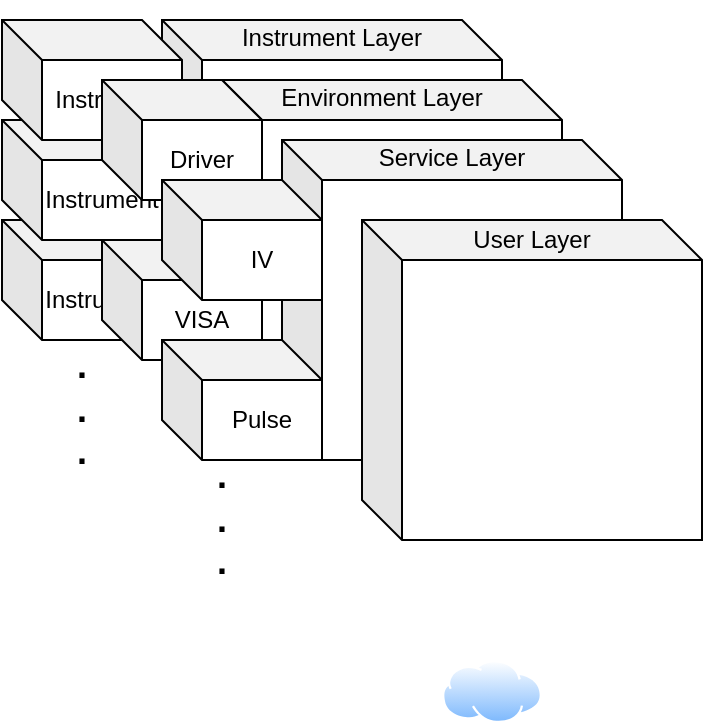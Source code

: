 <mxfile version="13.8.8" type="github" pages="4">
  <diagram id="h-QXYd1HctZo2Xr5YikN" name="local">
    <mxGraphModel dx="1079" dy="638" grid="1" gridSize="10" guides="1" tooltips="1" connect="1" arrows="1" fold="1" page="1" pageScale="1" pageWidth="1169" pageHeight="827" math="0" shadow="0">
      <root>
        <mxCell id="0" />
        <mxCell id="1" parent="0" />
        <mxCell id="xguwrIu2RCutDX77t30J-1" value="" style="shape=cube;whiteSpace=wrap;html=1;boundedLbl=1;backgroundOutline=1;darkOpacity=0.05;darkOpacity2=0.1;" vertex="1" parent="1">
          <mxGeometry x="190" y="220" width="170" height="160" as="geometry" />
        </mxCell>
        <mxCell id="xguwrIu2RCutDX77t30J-2" value="" style="shape=cube;whiteSpace=wrap;html=1;boundedLbl=1;backgroundOutline=1;darkOpacity=0.05;darkOpacity2=0.1;" vertex="1" parent="1">
          <mxGeometry x="220" y="250" width="170" height="160" as="geometry" />
        </mxCell>
        <mxCell id="xguwrIu2RCutDX77t30J-3" value="" style="shape=cube;whiteSpace=wrap;html=1;boundedLbl=1;backgroundOutline=1;darkOpacity=0.05;darkOpacity2=0.1;" vertex="1" parent="1">
          <mxGeometry x="250" y="280" width="170" height="160" as="geometry" />
        </mxCell>
        <mxCell id="xguwrIu2RCutDX77t30J-4" value="Instrument Layer" style="text;html=1;strokeColor=none;fillColor=none;align=center;verticalAlign=middle;whiteSpace=wrap;rounded=0;" vertex="1" parent="1">
          <mxGeometry x="215" y="210" width="120" height="37" as="geometry" />
        </mxCell>
        <mxCell id="xguwrIu2RCutDX77t30J-5" value="Instrument" style="shape=cube;whiteSpace=wrap;html=1;boundedLbl=1;backgroundOutline=1;darkOpacity=0.05;darkOpacity2=0.1;" vertex="1" parent="1">
          <mxGeometry x="110" y="320" width="80" height="60" as="geometry" />
        </mxCell>
        <mxCell id="xguwrIu2RCutDX77t30J-6" value="&lt;span&gt;Instrument&lt;/span&gt;" style="shape=cube;whiteSpace=wrap;html=1;boundedLbl=1;backgroundOutline=1;darkOpacity=0.05;darkOpacity2=0.1;" vertex="1" parent="1">
          <mxGeometry x="110" y="270" width="80" height="60" as="geometry" />
        </mxCell>
        <mxCell id="xguwrIu2RCutDX77t30J-7" value="&lt;span&gt;Instrument&lt;/span&gt;" style="shape=cube;whiteSpace=wrap;html=1;boundedLbl=1;backgroundOutline=1;darkOpacity=0.05;darkOpacity2=0.1;" vertex="1" parent="1">
          <mxGeometry x="110" y="220" width="90" height="60" as="geometry" />
        </mxCell>
        <mxCell id="xguwrIu2RCutDX77t30J-8" value="" style="shape=cube;whiteSpace=wrap;html=1;boundedLbl=1;backgroundOutline=1;darkOpacity=0.05;darkOpacity2=0.1;" vertex="1" parent="1">
          <mxGeometry x="290" y="320" width="170" height="160" as="geometry" />
        </mxCell>
        <mxCell id="xguwrIu2RCutDX77t30J-9" value="&lt;span&gt;Driver&lt;/span&gt;" style="shape=cube;whiteSpace=wrap;html=1;boundedLbl=1;backgroundOutline=1;darkOpacity=0.05;darkOpacity2=0.1;" vertex="1" parent="1">
          <mxGeometry x="160" y="250" width="80" height="60" as="geometry" />
        </mxCell>
        <mxCell id="xguwrIu2RCutDX77t30J-12" value="&lt;span&gt;VISA&lt;/span&gt;" style="shape=cube;whiteSpace=wrap;html=1;boundedLbl=1;backgroundOutline=1;darkOpacity=0.05;darkOpacity2=0.1;" vertex="1" parent="1">
          <mxGeometry x="160" y="330" width="80" height="60" as="geometry" />
        </mxCell>
        <mxCell id="xguwrIu2RCutDX77t30J-13" value="IV" style="shape=cube;whiteSpace=wrap;html=1;boundedLbl=1;backgroundOutline=1;darkOpacity=0.05;darkOpacity2=0.1;" vertex="1" parent="1">
          <mxGeometry x="190" y="300" width="80" height="60" as="geometry" />
        </mxCell>
        <mxCell id="xguwrIu2RCutDX77t30J-14" value="Pulse" style="shape=cube;whiteSpace=wrap;html=1;boundedLbl=1;backgroundOutline=1;darkOpacity=0.05;darkOpacity2=0.1;" vertex="1" parent="1">
          <mxGeometry x="190" y="380" width="80" height="60" as="geometry" />
        </mxCell>
        <mxCell id="xguwrIu2RCutDX77t30J-20" value="&lt;font style=&quot;font-size: 18px&quot;&gt;&lt;b&gt;.&lt;br&gt;.&lt;br&gt;.&lt;/b&gt;&lt;/font&gt;" style="text;html=1;strokeColor=none;fillColor=none;align=center;verticalAlign=middle;whiteSpace=wrap;rounded=0;sketch=0;" vertex="1" parent="1">
          <mxGeometry x="200" y="460" width="40" height="20" as="geometry" />
        </mxCell>
        <mxCell id="xguwrIu2RCutDX77t30J-21" value="&lt;font style=&quot;font-size: 18px&quot;&gt;&lt;b&gt;.&lt;br&gt;.&lt;br&gt;.&lt;/b&gt;&lt;/font&gt;" style="text;html=1;strokeColor=none;fillColor=none;align=center;verticalAlign=middle;whiteSpace=wrap;rounded=0;sketch=0;" vertex="1" parent="1">
          <mxGeometry x="130" y="380" width="40" height="70" as="geometry" />
        </mxCell>
        <mxCell id="isx5sUggE16lWCnbfGK9-1" value="Environment Layer" style="text;html=1;strokeColor=none;fillColor=none;align=center;verticalAlign=middle;whiteSpace=wrap;rounded=0;" vertex="1" parent="1">
          <mxGeometry x="240" y="240" width="120" height="37" as="geometry" />
        </mxCell>
        <mxCell id="isx5sUggE16lWCnbfGK9-2" value="Service Layer" style="text;html=1;strokeColor=none;fillColor=none;align=center;verticalAlign=middle;whiteSpace=wrap;rounded=0;" vertex="1" parent="1">
          <mxGeometry x="275" y="270" width="120" height="37" as="geometry" />
        </mxCell>
        <mxCell id="isx5sUggE16lWCnbfGK9-3" value="User Layer" style="text;html=1;strokeColor=none;fillColor=none;align=center;verticalAlign=middle;whiteSpace=wrap;rounded=0;" vertex="1" parent="1">
          <mxGeometry x="315" y="311.5" width="120" height="37" as="geometry" />
        </mxCell>
        <mxCell id="T4pqEkE_ISK7TvFwVSz0-1" value="" style="aspect=fixed;perimeter=ellipsePerimeter;html=1;align=center;shadow=0;dashed=0;spacingTop=3;image;image=img/lib/active_directory/internet_cloud.svg;rounded=0;fillColor=none;" vertex="1" parent="1">
          <mxGeometry x="330" y="540" width="50" height="31.5" as="geometry" />
        </mxCell>
      </root>
    </mxGraphModel>
  </diagram>
  <diagram id="wgSSDijlNZBA8a-8Ddck" name="#2">
    <mxGraphModel dx="1079" dy="638" grid="1" gridSize="10" guides="1" tooltips="1" connect="1" arrows="1" fold="1" page="1" pageScale="1" pageWidth="1169" pageHeight="827" math="0" shadow="0">
      <root>
        <mxCell id="1cQskenQi5b3R1db8J3e-0" />
        <mxCell id="1cQskenQi5b3R1db8J3e-1" parent="1cQskenQi5b3R1db8J3e-0" />
      </root>
    </mxGraphModel>
  </diagram>
  <diagram id="yjDQa0-lEQCmhNaxIRpW" name="local-instance">
    <mxGraphModel dx="1079" dy="581" grid="1" gridSize="10" guides="1" tooltips="1" connect="1" arrows="1" fold="1" page="1" pageScale="1" pageWidth="1169" pageHeight="827" math="0" shadow="0">
      <root>
        <mxCell id="6vIk-0_0GE7erLyziwpx-0" />
        <mxCell id="6vIk-0_0GE7erLyziwpx-1" parent="6vIk-0_0GE7erLyziwpx-0" />
        <mxCell id="6vIk-0_0GE7erLyziwpx-8" value="" style="endArrow=classic;startArrow=classic;html=1;entryX=0;entryY=0.5;entryDx=0;entryDy=0;" edge="1" parent="6vIk-0_0GE7erLyziwpx-1">
          <mxGeometry width="50" height="50" relative="1" as="geometry">
            <mxPoint x="360" y="570" as="sourcePoint" />
            <mxPoint x="465" y="570" as="targetPoint" />
          </mxGeometry>
        </mxCell>
        <mxCell id="QvrE2RD2fadSo2zKRBUi-0" value="Local Controller" style="aspect=fixed;perimeter=ellipsePerimeter;html=1;align=center;shadow=0;dashed=0;spacingTop=3;image;image=img/lib/active_directory/workstation_client.svg;rounded=0;fillColor=none;" vertex="1" parent="6vIk-0_0GE7erLyziwpx-1">
          <mxGeometry x="470" y="532.5" width="63.75" height="75" as="geometry" />
        </mxCell>
        <mxCell id="QvrE2RD2fadSo2zKRBUi-1" value="User" style="aspect=fixed;perimeter=ellipsePerimeter;html=1;align=center;shadow=0;dashed=0;spacingTop=3;image;image=img/lib/active_directory/user.svg;rounded=0;fillColor=none;" vertex="1" parent="6vIk-0_0GE7erLyziwpx-1">
          <mxGeometry x="330" y="530" width="25.9" height="70" as="geometry" />
        </mxCell>
        <mxCell id="QvrE2RD2fadSo2zKRBUi-2" value="" style="endArrow=classic;startArrow=classic;html=1;entryX=0;entryY=0.5;entryDx=0;entryDy=0;exitX=1;exitY=0.5;exitDx=0;exitDy=0;" edge="1" parent="6vIk-0_0GE7erLyziwpx-1" source="QvrE2RD2fadSo2zKRBUi-0">
          <mxGeometry width="50" height="50" relative="1" as="geometry">
            <mxPoint x="533.75" y="570" as="sourcePoint" />
            <mxPoint x="620" y="570" as="targetPoint" />
          </mxGeometry>
        </mxCell>
        <mxCell id="QvrE2RD2fadSo2zKRBUi-3" value="Instrument" style="aspect=fixed;perimeter=ellipsePerimeter;html=1;align=center;shadow=0;dashed=0;spacingTop=3;image;image=img/lib/active_directory/modem.svg;rounded=0;fillColor=none;" vertex="1" parent="6vIk-0_0GE7erLyziwpx-1">
          <mxGeometry x="620" y="550" width="50" height="41.5" as="geometry" />
        </mxCell>
        <mxCell id="A4Cz3q7GaoRZGgSFgL-H-0" value="" style="aspect=fixed;perimeter=ellipsePerimeter;html=1;align=center;shadow=0;dashed=0;spacingTop=3;image;image=img/lib/active_directory/modem.svg;rounded=0;fillColor=none;" vertex="1" parent="6vIk-0_0GE7erLyziwpx-1">
          <mxGeometry x="620" y="630" width="50" height="41.5" as="geometry" />
        </mxCell>
        <mxCell id="A4Cz3q7GaoRZGgSFgL-H-1" value="" style="endArrow=classic;startArrow=classic;html=1;entryX=0;entryY=0.5;entryDx=0;entryDy=0;exitX=1;exitY=1;exitDx=0;exitDy=0;" edge="1" parent="6vIk-0_0GE7erLyziwpx-1" source="QvrE2RD2fadSo2zKRBUi-0" target="A4Cz3q7GaoRZGgSFgL-H-0">
          <mxGeometry width="50" height="50" relative="1" as="geometry">
            <mxPoint x="543.75" y="580" as="sourcePoint" />
            <mxPoint x="630" y="580" as="targetPoint" />
          </mxGeometry>
        </mxCell>
        <mxCell id="Tq4GsWrqLp4t0N-cfrx5-0" value="&lt;font style=&quot;font-size: 18px&quot;&gt;&lt;b&gt;.&lt;br&gt;.&lt;br&gt;.&lt;/b&gt;&lt;/font&gt;" style="text;html=1;strokeColor=none;fillColor=none;align=center;verticalAlign=middle;whiteSpace=wrap;rounded=0;sketch=0;" vertex="1" parent="6vIk-0_0GE7erLyziwpx-1">
          <mxGeometry x="620" y="690" width="40" height="20" as="geometry" />
        </mxCell>
      </root>
    </mxGraphModel>
  </diagram>
  <diagram id="9gKp6pcTVLDg25w-rMXb" name="RDP-Instance">
    <mxGraphModel dx="1079" dy="581" grid="1" gridSize="10" guides="1" tooltips="1" connect="1" arrows="1" fold="1" page="1" pageScale="1" pageWidth="1169" pageHeight="827" math="0" shadow="0">
      <root>
        <mxCell id="wTxX-84xGvmIHkBUcNd0-0" />
        <mxCell id="wTxX-84xGvmIHkBUcNd0-1" parent="wTxX-84xGvmIHkBUcNd0-0" />
        <mxCell id="E5RRPMiXPpJCwYskWcq1-0" value="" style="aspect=fixed;perimeter=ellipsePerimeter;html=1;align=center;shadow=0;dashed=0;spacingTop=3;image;image=img/lib/active_directory/laptop_client.svg;rounded=0;fillColor=none;" vertex="1" parent="wTxX-84xGvmIHkBUcNd0-1">
          <mxGeometry x="170" y="340" width="45" height="50" as="geometry" />
        </mxCell>
        <mxCell id="E5RRPMiXPpJCwYskWcq1-1" value="" style="aspect=fixed;perimeter=ellipsePerimeter;html=1;align=center;shadow=0;dashed=0;spacingTop=3;image;image=img/lib/active_directory/user.svg;rounded=0;fillColor=none;" vertex="1" parent="wTxX-84xGvmIHkBUcNd0-1">
          <mxGeometry x="160" y="350" width="18.5" height="50" as="geometry" />
        </mxCell>
        <mxCell id="E5RRPMiXPpJCwYskWcq1-2" value="" style="aspect=fixed;perimeter=ellipsePerimeter;html=1;align=center;shadow=0;dashed=0;spacingTop=3;image;image=img/lib/active_directory/workstation_client.svg;rounded=0;fillColor=none;" vertex="1" parent="wTxX-84xGvmIHkBUcNd0-1">
          <mxGeometry x="330" y="340" width="42.5" height="50" as="geometry" />
        </mxCell>
        <mxCell id="Ad-ulTzdbA9ovB11KSfA-0" value="" style="endArrow=classic;startArrow=classic;html=1;entryX=0;entryY=0.5;entryDx=0;entryDy=0;exitX=1;exitY=0.5;exitDx=0;exitDy=0;" edge="1" parent="wTxX-84xGvmIHkBUcNd0-1" source="E5RRPMiXPpJCwYskWcq1-2">
          <mxGeometry width="50" height="50" relative="1" as="geometry">
            <mxPoint x="382" y="360" as="sourcePoint" />
            <mxPoint x="468.25" y="360" as="targetPoint" />
          </mxGeometry>
        </mxCell>
        <mxCell id="Ad-ulTzdbA9ovB11KSfA-1" value="Instrument" style="aspect=fixed;perimeter=ellipsePerimeter;html=1;align=center;shadow=0;dashed=0;spacingTop=3;image;image=img/lib/active_directory/modem.svg;rounded=0;fillColor=none;" vertex="1" parent="wTxX-84xGvmIHkBUcNd0-1">
          <mxGeometry x="468.25" y="340" width="50" height="41.5" as="geometry" />
        </mxCell>
        <mxCell id="Ad-ulTzdbA9ovB11KSfA-2" value="" style="aspect=fixed;perimeter=ellipsePerimeter;html=1;align=center;shadow=0;dashed=0;spacingTop=3;image;image=img/lib/active_directory/modem.svg;rounded=0;fillColor=none;" vertex="1" parent="wTxX-84xGvmIHkBUcNd0-1">
          <mxGeometry x="468.25" y="420" width="50" height="41.5" as="geometry" />
        </mxCell>
        <mxCell id="Ad-ulTzdbA9ovB11KSfA-3" value="" style="endArrow=classic;startArrow=classic;html=1;entryX=0;entryY=0.5;entryDx=0;entryDy=0;exitX=1;exitY=1;exitDx=0;exitDy=0;" edge="1" parent="wTxX-84xGvmIHkBUcNd0-1" target="Ad-ulTzdbA9ovB11KSfA-2">
          <mxGeometry width="50" height="50" relative="1" as="geometry">
            <mxPoint x="372.501" y="386.707" as="sourcePoint" />
            <mxPoint x="478.25" y="370" as="targetPoint" />
          </mxGeometry>
        </mxCell>
        <mxCell id="Ad-ulTzdbA9ovB11KSfA-4" value="&lt;font style=&quot;font-size: 18px&quot;&gt;&lt;b&gt;.&lt;br&gt;.&lt;br&gt;.&lt;/b&gt;&lt;/font&gt;" style="text;html=1;strokeColor=none;fillColor=none;align=center;verticalAlign=middle;whiteSpace=wrap;rounded=0;sketch=0;" vertex="1" parent="wTxX-84xGvmIHkBUcNd0-1">
          <mxGeometry x="468.25" y="480" width="40" height="20" as="geometry" />
        </mxCell>
        <mxCell id="Ad-ulTzdbA9ovB11KSfA-5" value="" style="endArrow=classic;startArrow=classic;html=1;entryX=0;entryY=0.5;entryDx=0;entryDy=0;exitX=1;exitY=0.5;exitDx=0;exitDy=0;dashed=1;" edge="1" parent="wTxX-84xGvmIHkBUcNd0-1" source="E5RRPMiXPpJCwYskWcq1-0" target="E5RRPMiXPpJCwYskWcq1-2">
          <mxGeometry width="50" height="50" relative="1" as="geometry">
            <mxPoint x="210.001" y="425.957" as="sourcePoint" />
            <mxPoint x="305.75" y="480" as="targetPoint" />
          </mxGeometry>
        </mxCell>
        <mxCell id="Ad-ulTzdbA9ovB11KSfA-6" value="RDP" style="text;html=1;strokeColor=none;fillColor=none;align=center;verticalAlign=middle;whiteSpace=wrap;rounded=0;" vertex="1" parent="wTxX-84xGvmIHkBUcNd0-1">
          <mxGeometry x="250" y="370" width="40" height="20" as="geometry" />
        </mxCell>
        <mxCell id="Ad-ulTzdbA9ovB11KSfA-7" value="" style="aspect=fixed;perimeter=ellipsePerimeter;html=1;align=center;shadow=0;dashed=0;spacingTop=3;image;image=img/lib/active_directory/internet_cloud.svg;rounded=0;fillColor=none;" vertex="1" parent="wTxX-84xGvmIHkBUcNd0-1">
          <mxGeometry x="245" y="330" width="50" height="31.5" as="geometry" />
        </mxCell>
      </root>
    </mxGraphModel>
  </diagram>
</mxfile>
